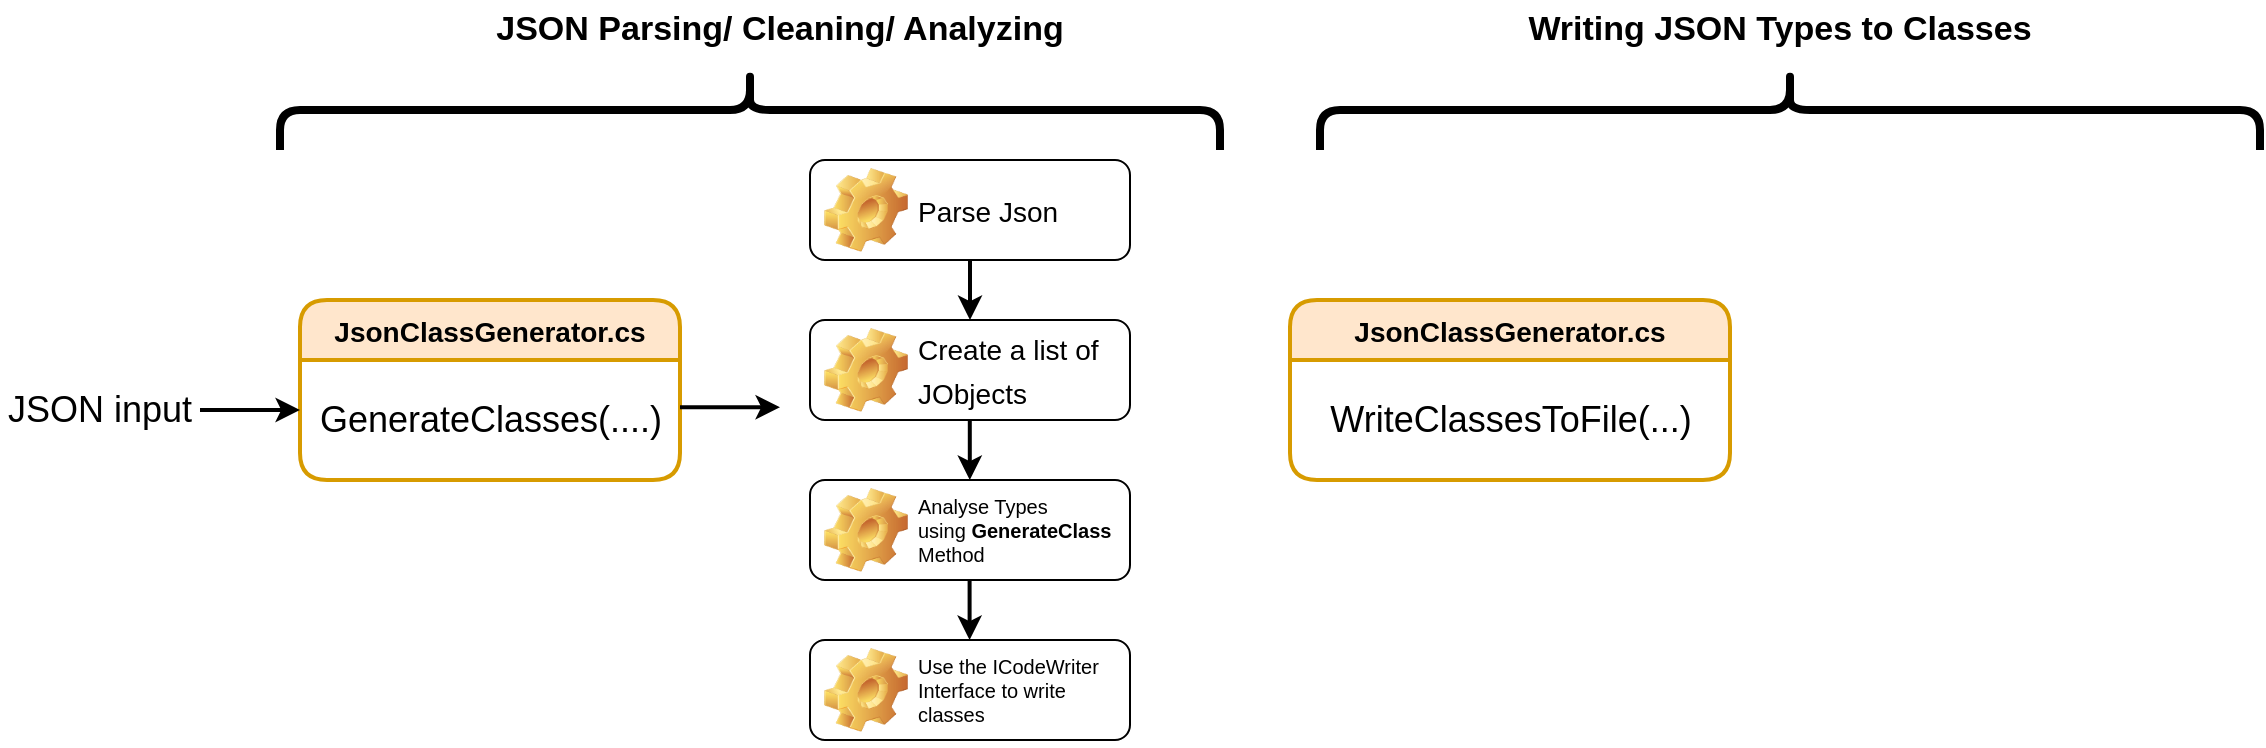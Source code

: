 <mxfile version="20.5.3" type="github">
  <diagram id="F3-HToHU0AaHVmi-pwG5" name="Page-1">
    <mxGraphModel dx="2272" dy="794" grid="1" gridSize="10" guides="1" tooltips="1" connect="1" arrows="1" fold="1" page="1" pageScale="1" pageWidth="850" pageHeight="1100" math="0" shadow="0">
      <root>
        <mxCell id="0" />
        <mxCell id="1" parent="0" />
        <mxCell id="k6L5swOgqQ6Sf8f8yYpH-12" value="JsonClassGenerator.cs" style="swimlane;childLayout=stackLayout;horizontal=1;startSize=30;horizontalStack=0;rounded=1;fontSize=14;fontStyle=1;strokeWidth=2;resizeParent=0;resizeLast=1;shadow=0;dashed=0;align=center;fillColor=#ffe6cc;strokeColor=#d79b00;" vertex="1" parent="1">
          <mxGeometry x="75" y="430" width="190" height="90" as="geometry" />
        </mxCell>
        <mxCell id="k6L5swOgqQ6Sf8f8yYpH-14" value="&lt;font style=&quot;font-size: 18px;&quot;&gt;GenerateClasses(....)&lt;/font&gt;" style="text;html=1;align=center;verticalAlign=middle;resizable=0;points=[];autosize=1;strokeColor=none;fillColor=none;" vertex="1" parent="k6L5swOgqQ6Sf8f8yYpH-12">
          <mxGeometry y="30" width="190" height="60" as="geometry" />
        </mxCell>
        <mxCell id="k6L5swOgqQ6Sf8f8yYpH-18" style="edgeStyle=orthogonalEdgeStyle;rounded=0;orthogonalLoop=1;jettySize=auto;html=1;entryX=0;entryY=0.5;entryDx=0;entryDy=0;strokeColor=default;strokeWidth=2;fontSize=18;" edge="1" parent="1" source="k6L5swOgqQ6Sf8f8yYpH-16">
          <mxGeometry relative="1" as="geometry">
            <mxPoint x="75" y="485" as="targetPoint" />
          </mxGeometry>
        </mxCell>
        <mxCell id="k6L5swOgqQ6Sf8f8yYpH-16" value="JSON input" style="text;html=1;strokeColor=none;fillColor=none;align=center;verticalAlign=middle;whiteSpace=wrap;rounded=0;fontSize=18;" vertex="1" parent="1">
          <mxGeometry x="-75" y="470" width="100" height="30" as="geometry" />
        </mxCell>
        <mxCell id="k6L5swOgqQ6Sf8f8yYpH-20" style="edgeStyle=orthogonalEdgeStyle;rounded=0;orthogonalLoop=1;jettySize=auto;html=1;entryX=0;entryY=0.5;entryDx=0;entryDy=0;strokeColor=default;strokeWidth=2;fontSize=18;" edge="1" parent="1">
          <mxGeometry relative="1" as="geometry">
            <mxPoint x="265" y="483.58" as="sourcePoint" />
            <mxPoint x="315" y="483.58" as="targetPoint" />
          </mxGeometry>
        </mxCell>
        <mxCell id="k6L5swOgqQ6Sf8f8yYpH-23" style="edgeStyle=orthogonalEdgeStyle;rounded=0;orthogonalLoop=1;jettySize=auto;html=1;strokeColor=default;strokeWidth=2;fontSize=14;" edge="1" parent="1" source="k6L5swOgqQ6Sf8f8yYpH-21">
          <mxGeometry relative="1" as="geometry">
            <mxPoint x="410" y="440" as="targetPoint" />
          </mxGeometry>
        </mxCell>
        <mxCell id="k6L5swOgqQ6Sf8f8yYpH-21" value="&lt;span style=&quot;font-weight: normal;&quot;&gt;&lt;font style=&quot;font-size: 14px;&quot;&gt;Parse Json&lt;/font&gt;&lt;/span&gt;" style="label;whiteSpace=wrap;html=1;image=img/clipart/Gear_128x128.png;fontSize=18;" vertex="1" parent="1">
          <mxGeometry x="330" y="360" width="160" height="50" as="geometry" />
        </mxCell>
        <mxCell id="k6L5swOgqQ6Sf8f8yYpH-24" value="&lt;span style=&quot;font-weight: normal;&quot;&gt;&lt;font style=&quot;font-size: 14px;&quot;&gt;Create a list of JObjects&lt;/font&gt;&lt;/span&gt;" style="label;whiteSpace=wrap;html=1;image=img/clipart/Gear_128x128.png;fontSize=18;" vertex="1" parent="1">
          <mxGeometry x="330" y="440" width="160" height="50" as="geometry" />
        </mxCell>
        <mxCell id="k6L5swOgqQ6Sf8f8yYpH-25" value="&lt;p style=&quot;line-height: 120%; font-size: 10px;&quot;&gt;&lt;font style=&quot;font-size: 10px;&quot;&gt;&lt;span style=&quot;font-weight: normal;&quot;&gt;&lt;font style=&quot;font-size: 10px;&quot;&gt;Analyse Types using&amp;nbsp;&lt;/font&gt;&lt;/span&gt;GenerateClass &lt;span style=&quot;font-weight: 400;&quot;&gt;Method&lt;/span&gt;&lt;/font&gt;&lt;/p&gt;" style="label;whiteSpace=wrap;html=1;image=img/clipart/Gear_128x128.png;fontSize=18;" vertex="1" parent="1">
          <mxGeometry x="330" y="520" width="160" height="50" as="geometry" />
        </mxCell>
        <mxCell id="k6L5swOgqQ6Sf8f8yYpH-28" style="edgeStyle=orthogonalEdgeStyle;rounded=0;orthogonalLoop=1;jettySize=auto;html=1;strokeColor=default;strokeWidth=2;fontSize=14;" edge="1" parent="1">
          <mxGeometry relative="1" as="geometry">
            <mxPoint x="409.9" y="520" as="targetPoint" />
            <mxPoint x="409.9" y="490" as="sourcePoint" />
          </mxGeometry>
        </mxCell>
        <mxCell id="k6L5swOgqQ6Sf8f8yYpH-29" value="&lt;p style=&quot;line-height: 120%; font-size: 10px;&quot;&gt;&lt;span style=&quot;font-weight: 400;&quot;&gt;Use the ICodeWriter Interface to write classes&amp;nbsp;&lt;/span&gt;&lt;/p&gt;" style="label;whiteSpace=wrap;html=1;image=img/clipart/Gear_128x128.png;fontSize=18;" vertex="1" parent="1">
          <mxGeometry x="330" y="600" width="160" height="50" as="geometry" />
        </mxCell>
        <mxCell id="k6L5swOgqQ6Sf8f8yYpH-31" style="edgeStyle=orthogonalEdgeStyle;rounded=0;orthogonalLoop=1;jettySize=auto;html=1;strokeColor=default;strokeWidth=2;fontSize=14;" edge="1" parent="1">
          <mxGeometry relative="1" as="geometry">
            <mxPoint x="409.8" y="600" as="targetPoint" />
            <mxPoint x="409.8" y="570" as="sourcePoint" />
          </mxGeometry>
        </mxCell>
        <mxCell id="k6L5swOgqQ6Sf8f8yYpH-32" value="" style="shape=curlyBracket;whiteSpace=wrap;html=1;rounded=1;flipH=1;labelPosition=right;verticalLabelPosition=middle;align=left;verticalAlign=middle;fontSize=10;rotation=-90;strokeWidth=4;" vertex="1" parent="1">
          <mxGeometry x="280" y="100" width="40" height="470" as="geometry" />
        </mxCell>
        <mxCell id="k6L5swOgqQ6Sf8f8yYpH-33" value="&lt;b&gt;&lt;font style=&quot;font-size: 17px;&quot;&gt;JSON Parsing/ Cleaning/ Analyzing&lt;/font&gt;&lt;/b&gt;" style="text;html=1;strokeColor=none;fillColor=none;align=center;verticalAlign=middle;whiteSpace=wrap;rounded=0;strokeWidth=4;fontSize=10;" vertex="1" parent="1">
          <mxGeometry x="150" y="280" width="330" height="30" as="geometry" />
        </mxCell>
        <mxCell id="k6L5swOgqQ6Sf8f8yYpH-34" value="" style="shape=curlyBracket;whiteSpace=wrap;html=1;rounded=1;flipH=1;labelPosition=right;verticalLabelPosition=middle;align=left;verticalAlign=middle;fontSize=10;rotation=-90;strokeWidth=4;" vertex="1" parent="1">
          <mxGeometry x="800" y="100" width="40" height="470" as="geometry" />
        </mxCell>
        <mxCell id="k6L5swOgqQ6Sf8f8yYpH-35" value="&lt;b&gt;&lt;font style=&quot;font-size: 17px;&quot;&gt;Writing JSON Types to Classes&lt;/font&gt;&lt;/b&gt;" style="text;html=1;strokeColor=none;fillColor=none;align=center;verticalAlign=middle;whiteSpace=wrap;rounded=0;strokeWidth=4;fontSize=10;" vertex="1" parent="1">
          <mxGeometry x="650" y="280" width="330" height="30" as="geometry" />
        </mxCell>
        <mxCell id="k6L5swOgqQ6Sf8f8yYpH-36" value="JsonClassGenerator.cs" style="swimlane;childLayout=stackLayout;horizontal=1;startSize=30;horizontalStack=0;rounded=1;fontSize=14;fontStyle=1;strokeWidth=2;resizeParent=0;resizeLast=1;shadow=0;dashed=0;align=center;fillColor=#ffe6cc;strokeColor=#d79b00;" vertex="1" parent="1">
          <mxGeometry x="570" y="430" width="220" height="90" as="geometry" />
        </mxCell>
        <mxCell id="k6L5swOgqQ6Sf8f8yYpH-37" value="&lt;font style=&quot;font-size: 18px;&quot;&gt;WriteClassesToFile(...)&lt;/font&gt;" style="text;html=1;align=center;verticalAlign=middle;resizable=0;points=[];autosize=1;strokeColor=none;fillColor=none;" vertex="1" parent="k6L5swOgqQ6Sf8f8yYpH-36">
          <mxGeometry y="30" width="220" height="60" as="geometry" />
        </mxCell>
      </root>
    </mxGraphModel>
  </diagram>
</mxfile>
